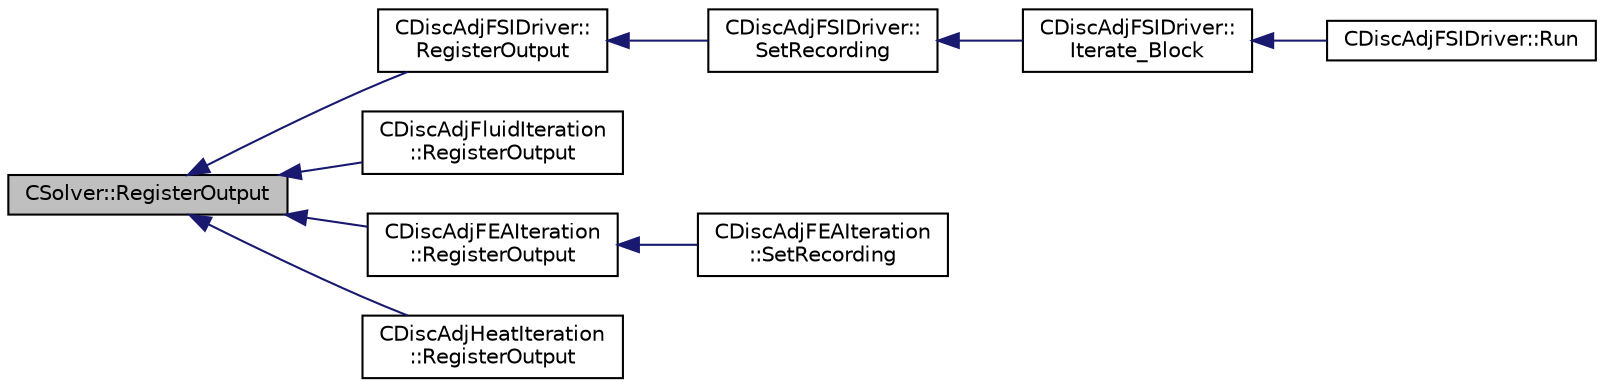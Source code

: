 digraph "CSolver::RegisterOutput"
{
  edge [fontname="Helvetica",fontsize="10",labelfontname="Helvetica",labelfontsize="10"];
  node [fontname="Helvetica",fontsize="10",shape=record];
  rankdir="LR";
  Node4130 [label="CSolver::RegisterOutput",height=0.2,width=0.4,color="black", fillcolor="grey75", style="filled", fontcolor="black"];
  Node4130 -> Node4131 [dir="back",color="midnightblue",fontsize="10",style="solid",fontname="Helvetica"];
  Node4131 [label="CDiscAdjFSIDriver::\lRegisterOutput",height=0.2,width=0.4,color="black", fillcolor="white", style="filled",URL="$class_c_disc_adj_f_s_i_driver.html#a9ded22bec80b5a9e020e13c6cff40f2e",tooltip="Restart the output variables for adjoint FSI problems: flow conservative, fluid mesh position and str..."];
  Node4131 -> Node4132 [dir="back",color="midnightblue",fontsize="10",style="solid",fontname="Helvetica"];
  Node4132 [label="CDiscAdjFSIDriver::\lSetRecording",height=0.2,width=0.4,color="black", fillcolor="white", style="filled",URL="$class_c_disc_adj_f_s_i_driver.html#ab07394a77802e469a321ccd1b10cb988",tooltip="Set the recording for a Discrete Adjoint iteration for the FSI problem. "];
  Node4132 -> Node4133 [dir="back",color="midnightblue",fontsize="10",style="solid",fontname="Helvetica"];
  Node4133 [label="CDiscAdjFSIDriver::\lIterate_Block",height=0.2,width=0.4,color="black", fillcolor="white", style="filled",URL="$class_c_disc_adj_f_s_i_driver.html#a84949f139fa795b7d34d6ff77e82eb5c",tooltip="Iterate a certain block for adjoint FSI - may be the whole set of variables or independent and subite..."];
  Node4133 -> Node4134 [dir="back",color="midnightblue",fontsize="10",style="solid",fontname="Helvetica"];
  Node4134 [label="CDiscAdjFSIDriver::Run",height=0.2,width=0.4,color="black", fillcolor="white", style="filled",URL="$class_c_disc_adj_f_s_i_driver.html#a2e965d6e9c4dcfc296077cae225cab21",tooltip="Run a Discrete Adjoint iteration for the FSI problem. "];
  Node4130 -> Node4135 [dir="back",color="midnightblue",fontsize="10",style="solid",fontname="Helvetica"];
  Node4135 [label="CDiscAdjFluidIteration\l::RegisterOutput",height=0.2,width=0.4,color="black", fillcolor="white", style="filled",URL="$class_c_disc_adj_fluid_iteration.html#afaa0f302eb638a0a89baf5af38bb617f",tooltip="Initializes the adjoints of the output variables of the fluid iteration. "];
  Node4130 -> Node4136 [dir="back",color="midnightblue",fontsize="10",style="solid",fontname="Helvetica"];
  Node4136 [label="CDiscAdjFEAIteration\l::RegisterOutput",height=0.2,width=0.4,color="black", fillcolor="white", style="filled",URL="$class_c_disc_adj_f_e_a_iteration.html#a77d971b0b4bb8824673a6019514e2518",tooltip="Registers all output variables of the FEM iteration. "];
  Node4136 -> Node4137 [dir="back",color="midnightblue",fontsize="10",style="solid",fontname="Helvetica"];
  Node4137 [label="CDiscAdjFEAIteration\l::SetRecording",height=0.2,width=0.4,color="black", fillcolor="white", style="filled",URL="$class_c_disc_adj_f_e_a_iteration.html#ad5f0dcb01d13560ce5245301646dc3bd",tooltip="Record a single iteration of the direct FEM system. "];
  Node4130 -> Node4138 [dir="back",color="midnightblue",fontsize="10",style="solid",fontname="Helvetica"];
  Node4138 [label="CDiscAdjHeatIteration\l::RegisterOutput",height=0.2,width=0.4,color="black", fillcolor="white", style="filled",URL="$class_c_disc_adj_heat_iteration.html#ac4a35376f14c7ea09fec7f15ad6c3b6c",tooltip="Initializes the adjoints of the output variables of the fluid iteration. "];
}
